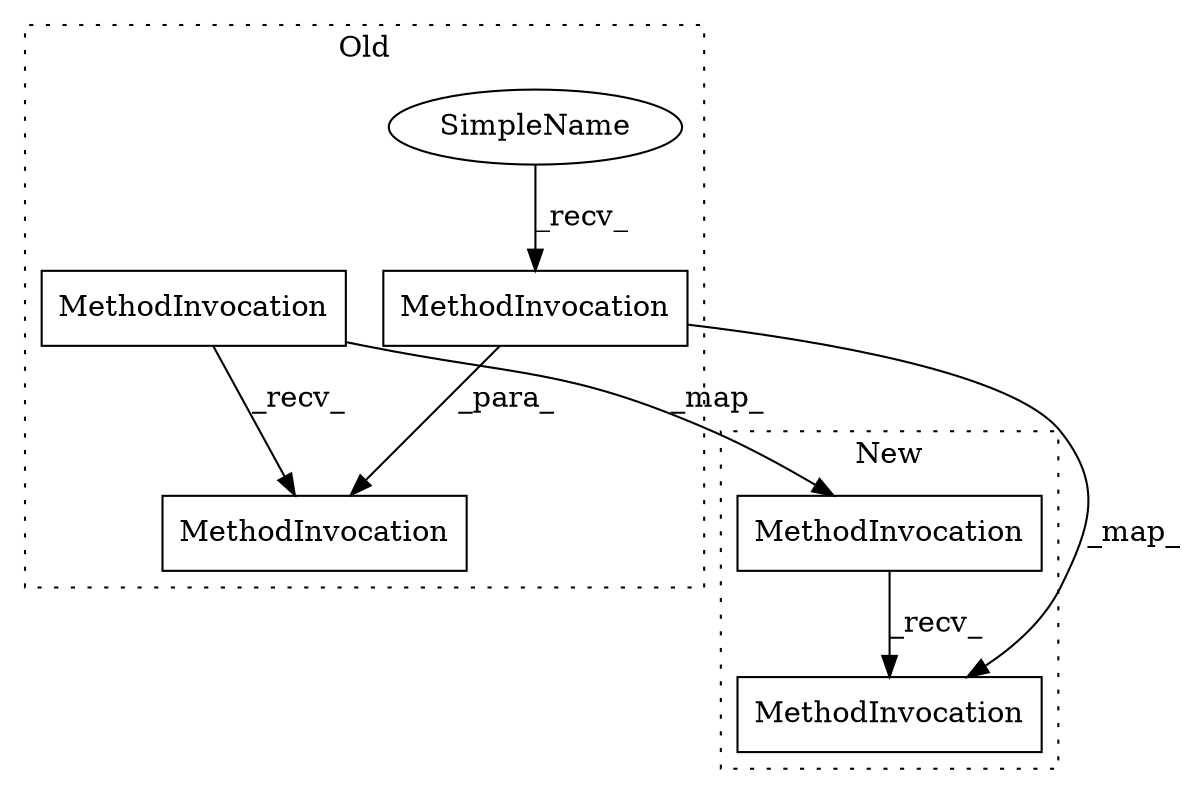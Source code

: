 digraph G {
subgraph cluster0 {
2 [label="MethodInvocation" a="32" s="1784,1805" l="11,1" shape="box"];
3 [label="MethodInvocation" a="32" s="1816,2121" l="23,1" shape="box"];
5 [label="MethodInvocation" a="32" s="1860,2120" l="20,1" shape="box"];
6 [label="SimpleName" a="42" s="1839" l="12" shape="ellipse"];
label = "Old";
style="dotted";
}
subgraph cluster1 {
1 [label="MethodInvocation" a="32" s="1737,1758" l="11,1" shape="box"];
4 [label="MethodInvocation" a="32" s="1769,2006" l="29,1" shape="box"];
label = "New";
style="dotted";
}
1 -> 4 [label="_recv_"];
2 -> 3 [label="_recv_"];
2 -> 1 [label="_map_"];
5 -> 4 [label="_map_"];
5 -> 3 [label="_para_"];
6 -> 5 [label="_recv_"];
}